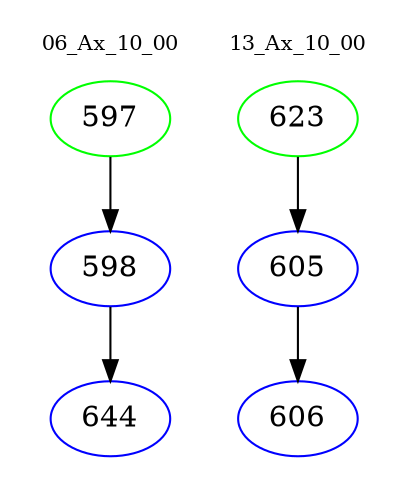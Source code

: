 digraph{
subgraph cluster_0 {
color = white
label = "06_Ax_10_00";
fontsize=10;
T0_597 [label="597", color="green"]
T0_597 -> T0_598 [color="black"]
T0_598 [label="598", color="blue"]
T0_598 -> T0_644 [color="black"]
T0_644 [label="644", color="blue"]
}
subgraph cluster_1 {
color = white
label = "13_Ax_10_00";
fontsize=10;
T1_623 [label="623", color="green"]
T1_623 -> T1_605 [color="black"]
T1_605 [label="605", color="blue"]
T1_605 -> T1_606 [color="black"]
T1_606 [label="606", color="blue"]
}
}
